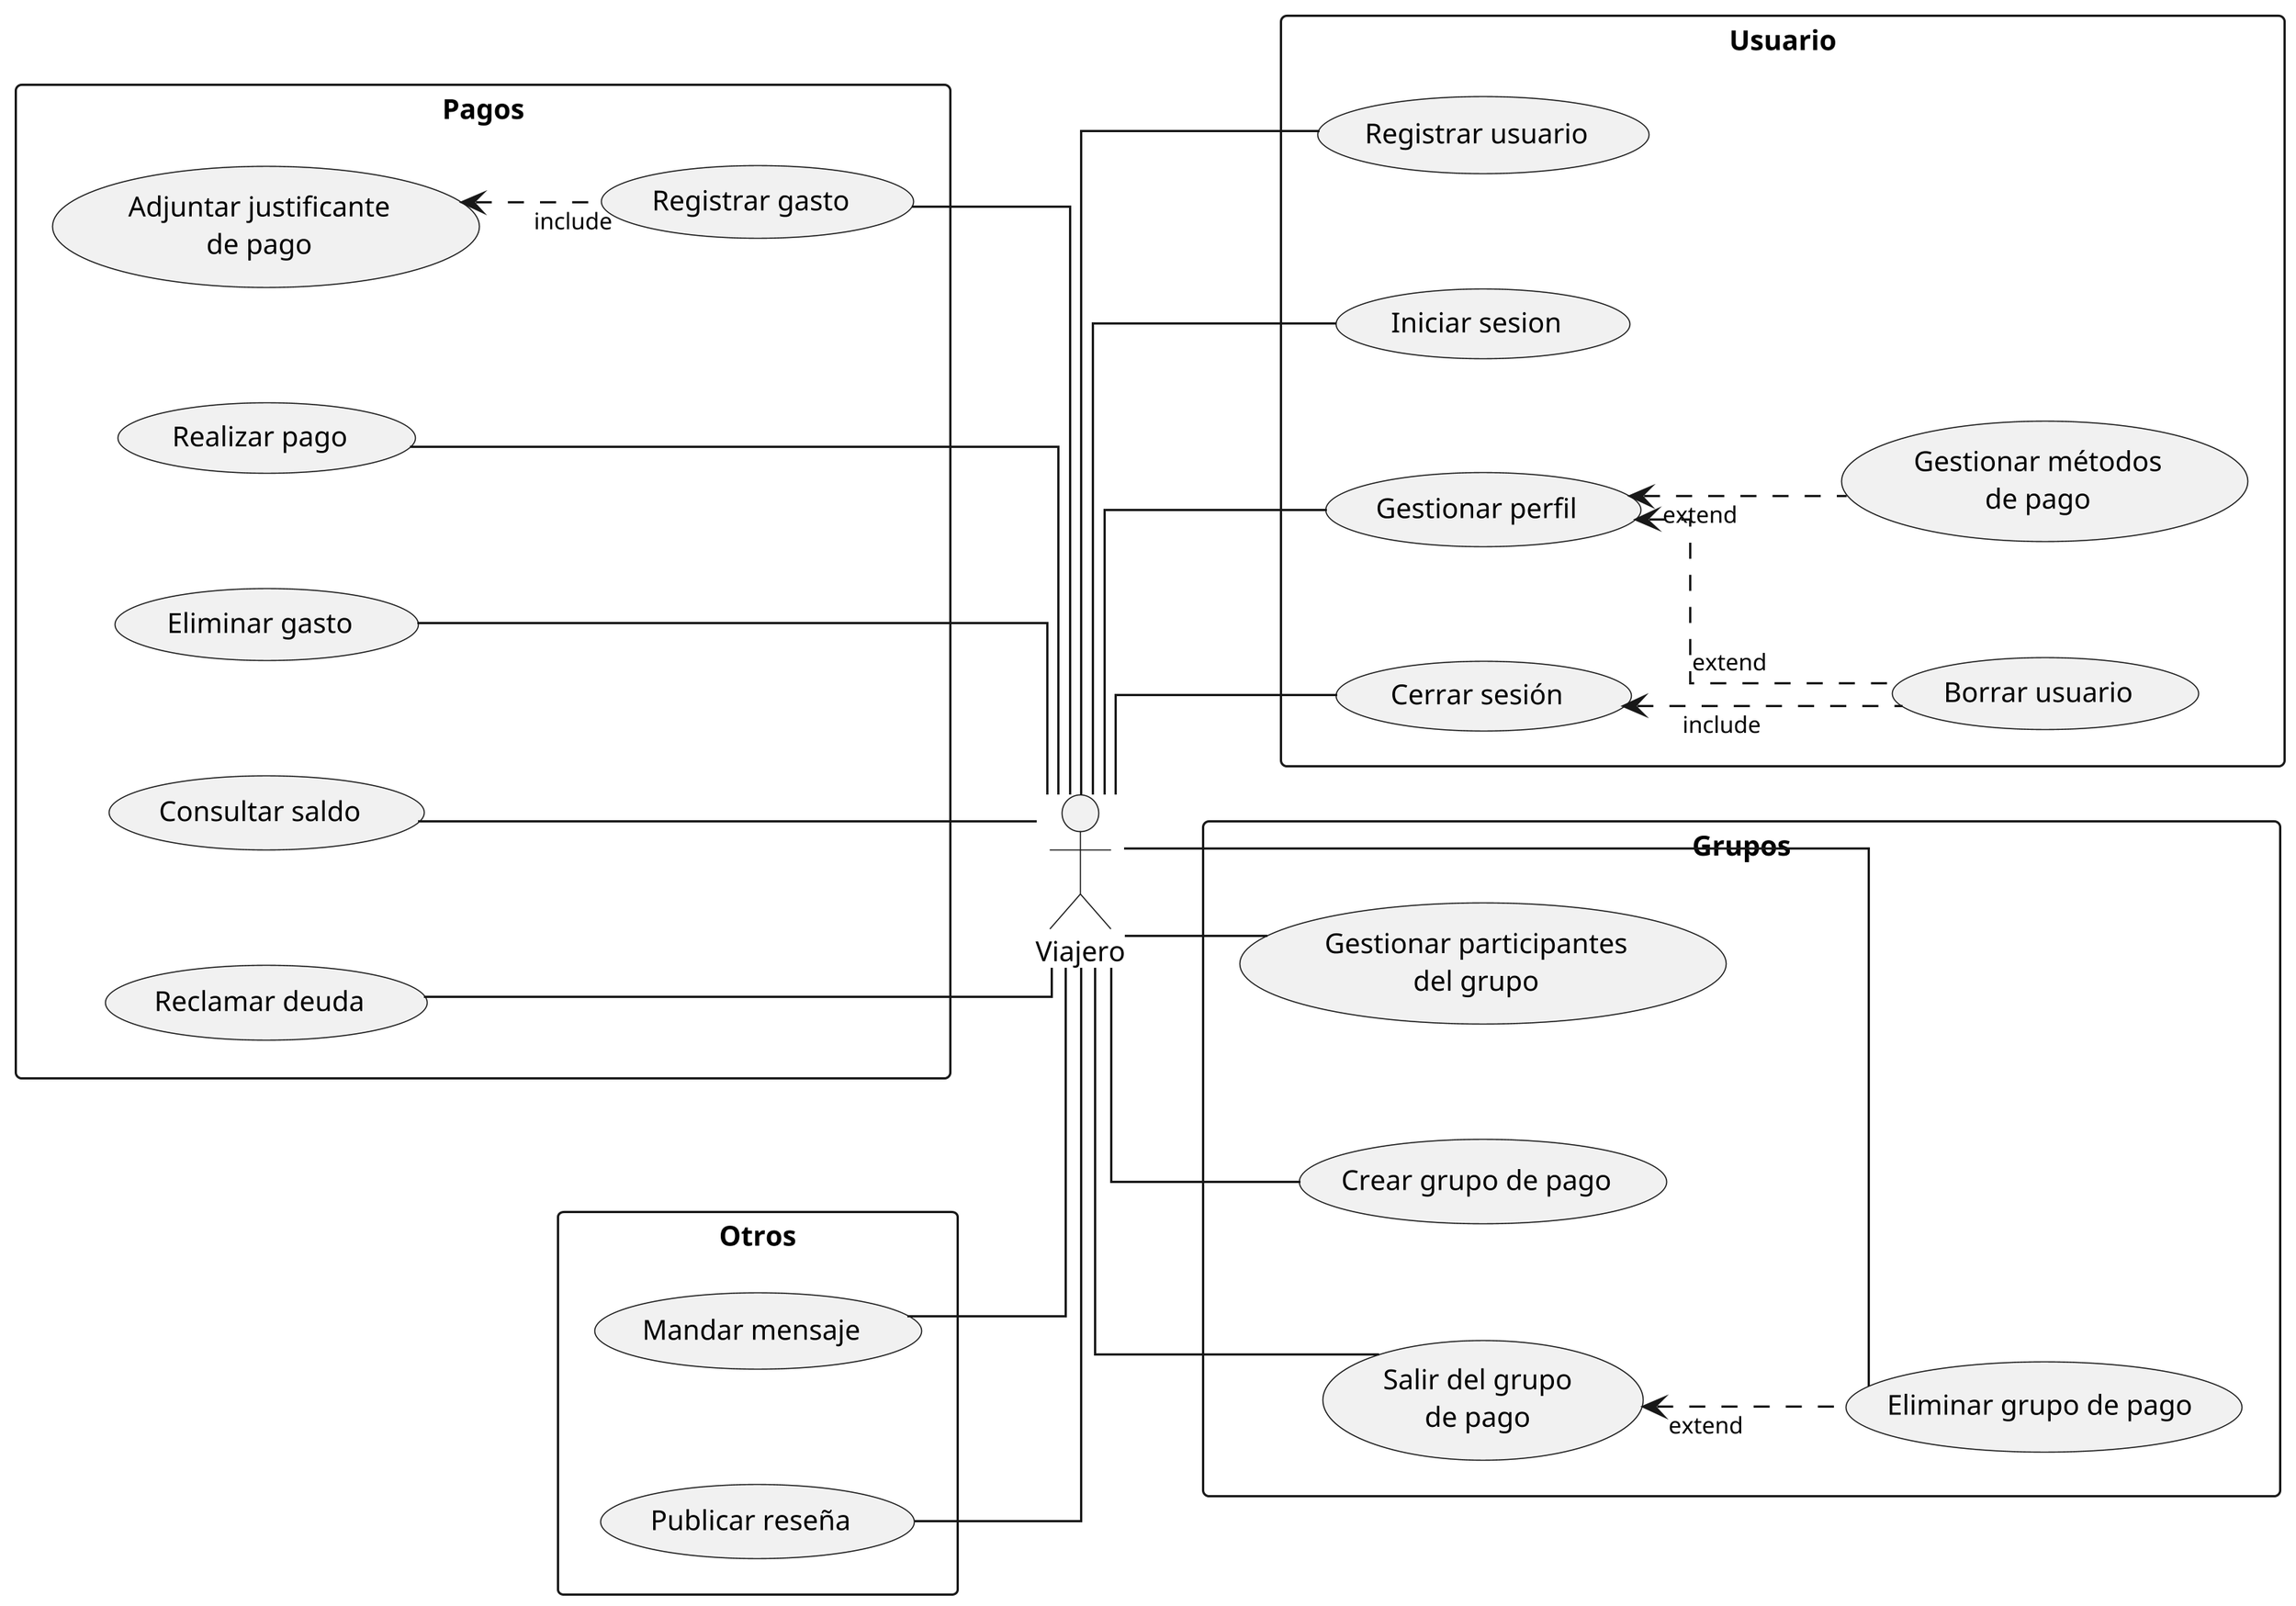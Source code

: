 @startuml
left to right direction

skinparam dpi 300
skinparam linetype ortho
skinparam nodesep 50
skinparam ranksep 50

skinparam default{
  FontSize 12
}

skinparam arrowFontSize 10
skinparam classFontSize 14

skinparam arrowSize 10



'''

:V: as "Viajero"

rectangle Usuario {
    (Registrar usuario) as registrar
    (Iniciar sesion) as iniciar_sesion
    (Gestionar perfil) as perfil
    (Gestionar métodos\nde pago) as gestionar_pagos
    (Borrar usuario) as borrar_usuario
    (Cerrar sesión) as cerrar_sesion

    V -- registrar
    V -- iniciar_sesion
    V -- cerrar_sesion
    V -- perfil
    perfil <.. gestionar_pagos : extend
    perfil <.. borrar_usuario : extend
    cerrar_sesion <.. borrar_usuario : include
}

rectangle Pagos {
    (Realizar pago) as pagar
    (Registrar gasto) as registrar_gasto
    (Eliminar gasto) as eliminar_gasto
    (Adjuntar justificante\nde pago) as justificante
    (Consultar saldo) as saldo
    (Reclamar deuda) as deuda
    
    pagar -- V
    registrar_gasto -- V
    eliminar_gasto -- V
    saldo -- V
    deuda -- V
    justificante <.. registrar_gasto : include
}

rectangle Grupos {
    (Gestionar participantes\ndel grupo) as participantes
    (Crear grupo de pago) as crear_grupo
    (Eliminar grupo de pago) as eliminar_grupo
    (Salir del grupo\nde pago) as salir_grupo

    V -down- participantes
    V -down- crear_grupo
    V -down- eliminar_grupo
    V -down- salir_grupo
    salir_grupo <.. eliminar_grupo : extend
}

rectangle Otros {
    (Mandar mensaje) as mensaje
    (Publicar reseña) as reseña

    mensaje -down- V
    reseña -down- V
}

@enduml
